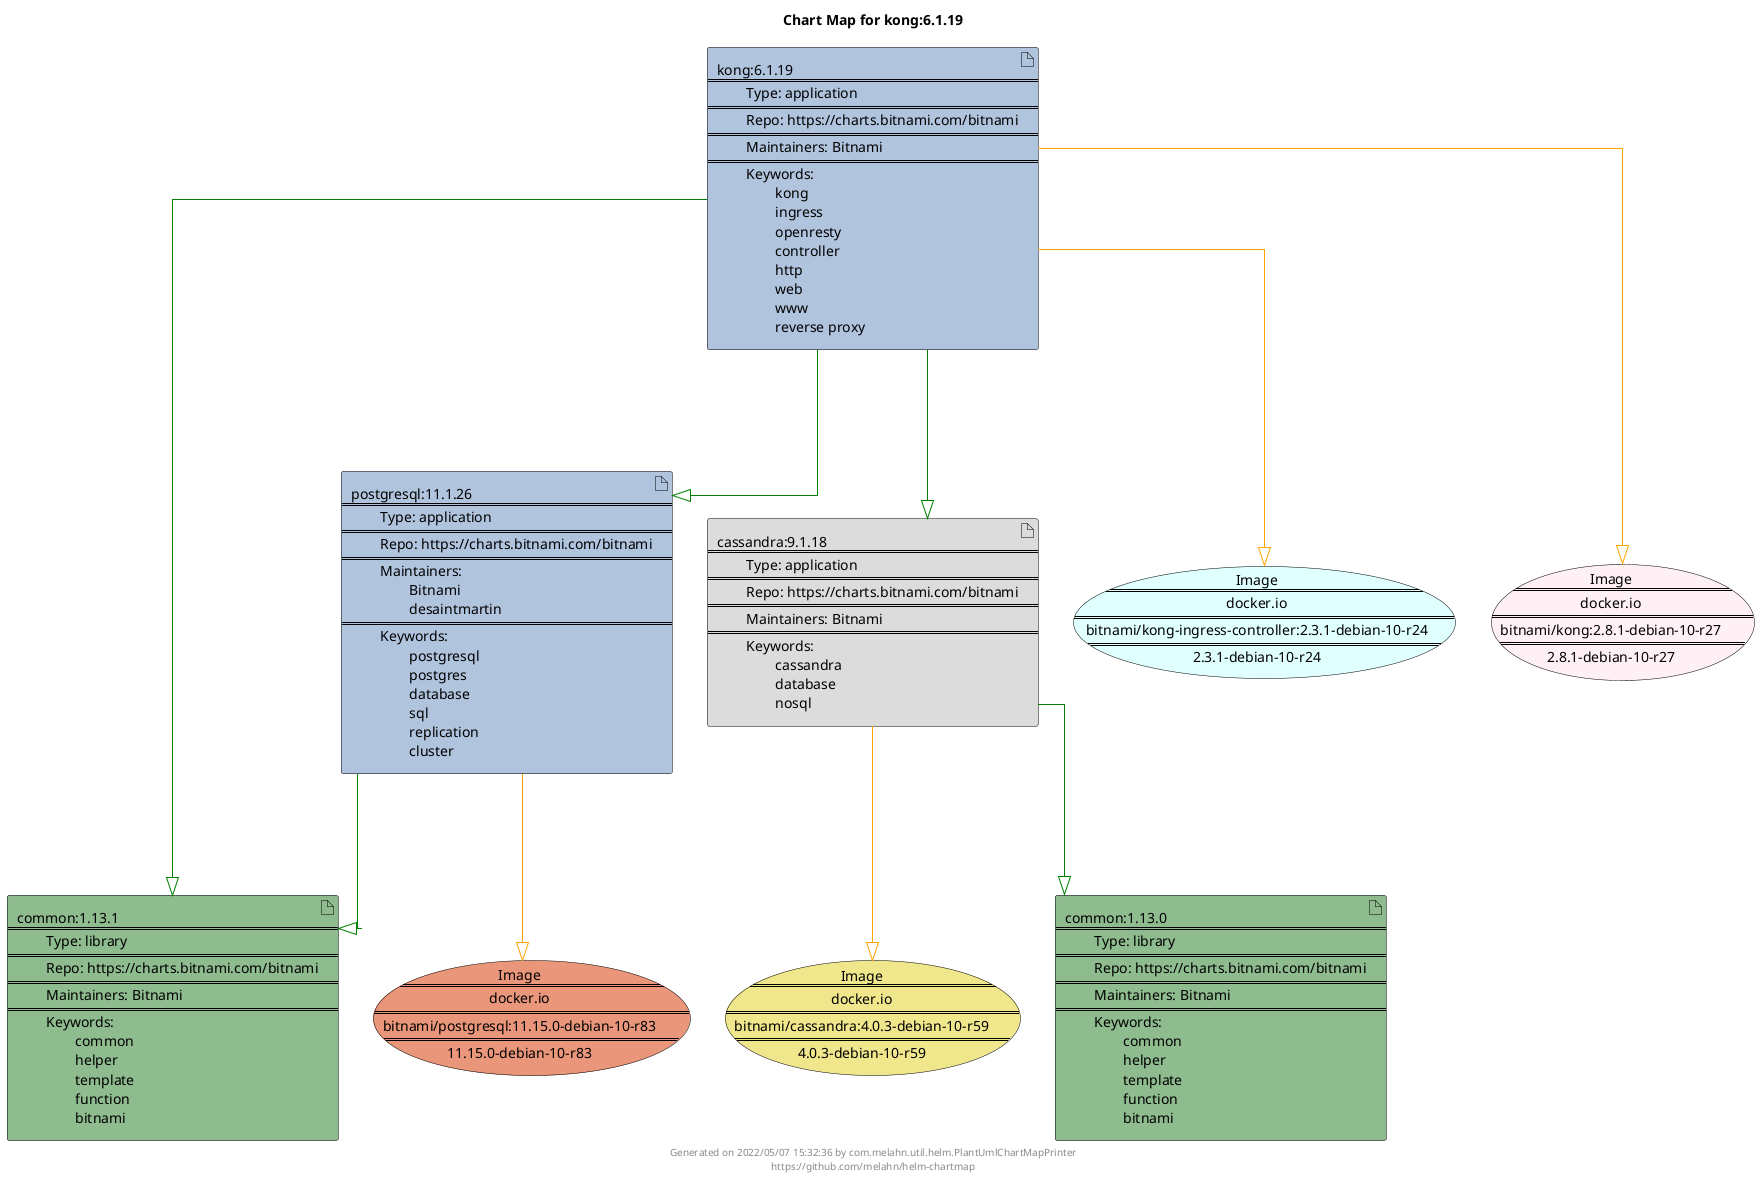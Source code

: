 @startuml
skinparam linetype ortho
skinparam backgroundColor white
skinparam usecaseBorderColor black
skinparam usecaseArrowColor LightSlateGray
skinparam artifactBorderColor black
skinparam artifactArrowColor LightSlateGray

title Chart Map for kong:6.1.19

'There are 5 referenced Helm Charts
artifact "common:1.13.1\n====\n\tType: library\n====\n\tRepo: https://charts.bitnami.com/bitnami\n====\n\tMaintainers: Bitnami\n====\n\tKeywords: \n\t\tcommon\n\t\thelper\n\t\ttemplate\n\t\tfunction\n\t\tbitnami" as common_1_13_1 #DarkSeaGreen
artifact "kong:6.1.19\n====\n\tType: application\n====\n\tRepo: https://charts.bitnami.com/bitnami\n====\n\tMaintainers: Bitnami\n====\n\tKeywords: \n\t\tkong\n\t\tingress\n\t\topenresty\n\t\tcontroller\n\t\thttp\n\t\tweb\n\t\twww\n\t\treverse proxy" as kong_6_1_19 #LightSteelBlue
artifact "common:1.13.0\n====\n\tType: library\n====\n\tRepo: https://charts.bitnami.com/bitnami\n====\n\tMaintainers: Bitnami\n====\n\tKeywords: \n\t\tcommon\n\t\thelper\n\t\ttemplate\n\t\tfunction\n\t\tbitnami" as common_1_13_0 #DarkSeaGreen
artifact "cassandra:9.1.18\n====\n\tType: application\n====\n\tRepo: https://charts.bitnami.com/bitnami\n====\n\tMaintainers: Bitnami\n====\n\tKeywords: \n\t\tcassandra\n\t\tdatabase\n\t\tnosql" as cassandra_9_1_18 #Gainsboro
artifact "postgresql:11.1.26\n====\n\tType: application\n====\n\tRepo: https://charts.bitnami.com/bitnami\n====\n\tMaintainers: \n\t\tBitnami\n\t\tdesaintmartin\n====\n\tKeywords: \n\t\tpostgresql\n\t\tpostgres\n\t\tdatabase\n\t\tsql\n\t\treplication\n\t\tcluster" as postgresql_11_1_26 #LightSteelBlue

'There are 4 referenced Docker Images
usecase "Image\n====\ndocker.io\n====\nbitnami/cassandra:4.0.3-debian-10-r59\n====\n4.0.3-debian-10-r59" as docker_io_bitnami_cassandra_4_0_3_debian_10_r59 #Khaki
usecase "Image\n====\ndocker.io\n====\nbitnami/postgresql:11.15.0-debian-10-r83\n====\n11.15.0-debian-10-r83" as docker_io_bitnami_postgresql_11_15_0_debian_10_r83 #DarkSalmon
usecase "Image\n====\ndocker.io\n====\nbitnami/kong-ingress-controller:2.3.1-debian-10-r24\n====\n2.3.1-debian-10-r24" as docker_io_bitnami_kong_ingress_controller_2_3_1_debian_10_r24 #LightCyan
usecase "Image\n====\ndocker.io\n====\nbitnami/kong:2.8.1-debian-10-r27\n====\n2.8.1-debian-10-r27" as docker_io_bitnami_kong_2_8_1_debian_10_r27 #LavenderBlush

'Chart Dependencies
kong_6_1_19--[#green]-|>postgresql_11_1_26
postgresql_11_1_26--[#green]-|>common_1_13_1
kong_6_1_19--[#green]-|>common_1_13_1
kong_6_1_19--[#green]-|>cassandra_9_1_18
cassandra_9_1_18--[#green]-|>common_1_13_0
kong_6_1_19--[#orange]-|>docker_io_bitnami_kong_ingress_controller_2_3_1_debian_10_r24
kong_6_1_19--[#orange]-|>docker_io_bitnami_kong_2_8_1_debian_10_r27
cassandra_9_1_18--[#orange]-|>docker_io_bitnami_cassandra_4_0_3_debian_10_r59
postgresql_11_1_26--[#orange]-|>docker_io_bitnami_postgresql_11_15_0_debian_10_r83

center footer Generated on 2022/05/07 15:32:36 by com.melahn.util.helm.PlantUmlChartMapPrinter\nhttps://github.com/melahn/helm-chartmap
@enduml
